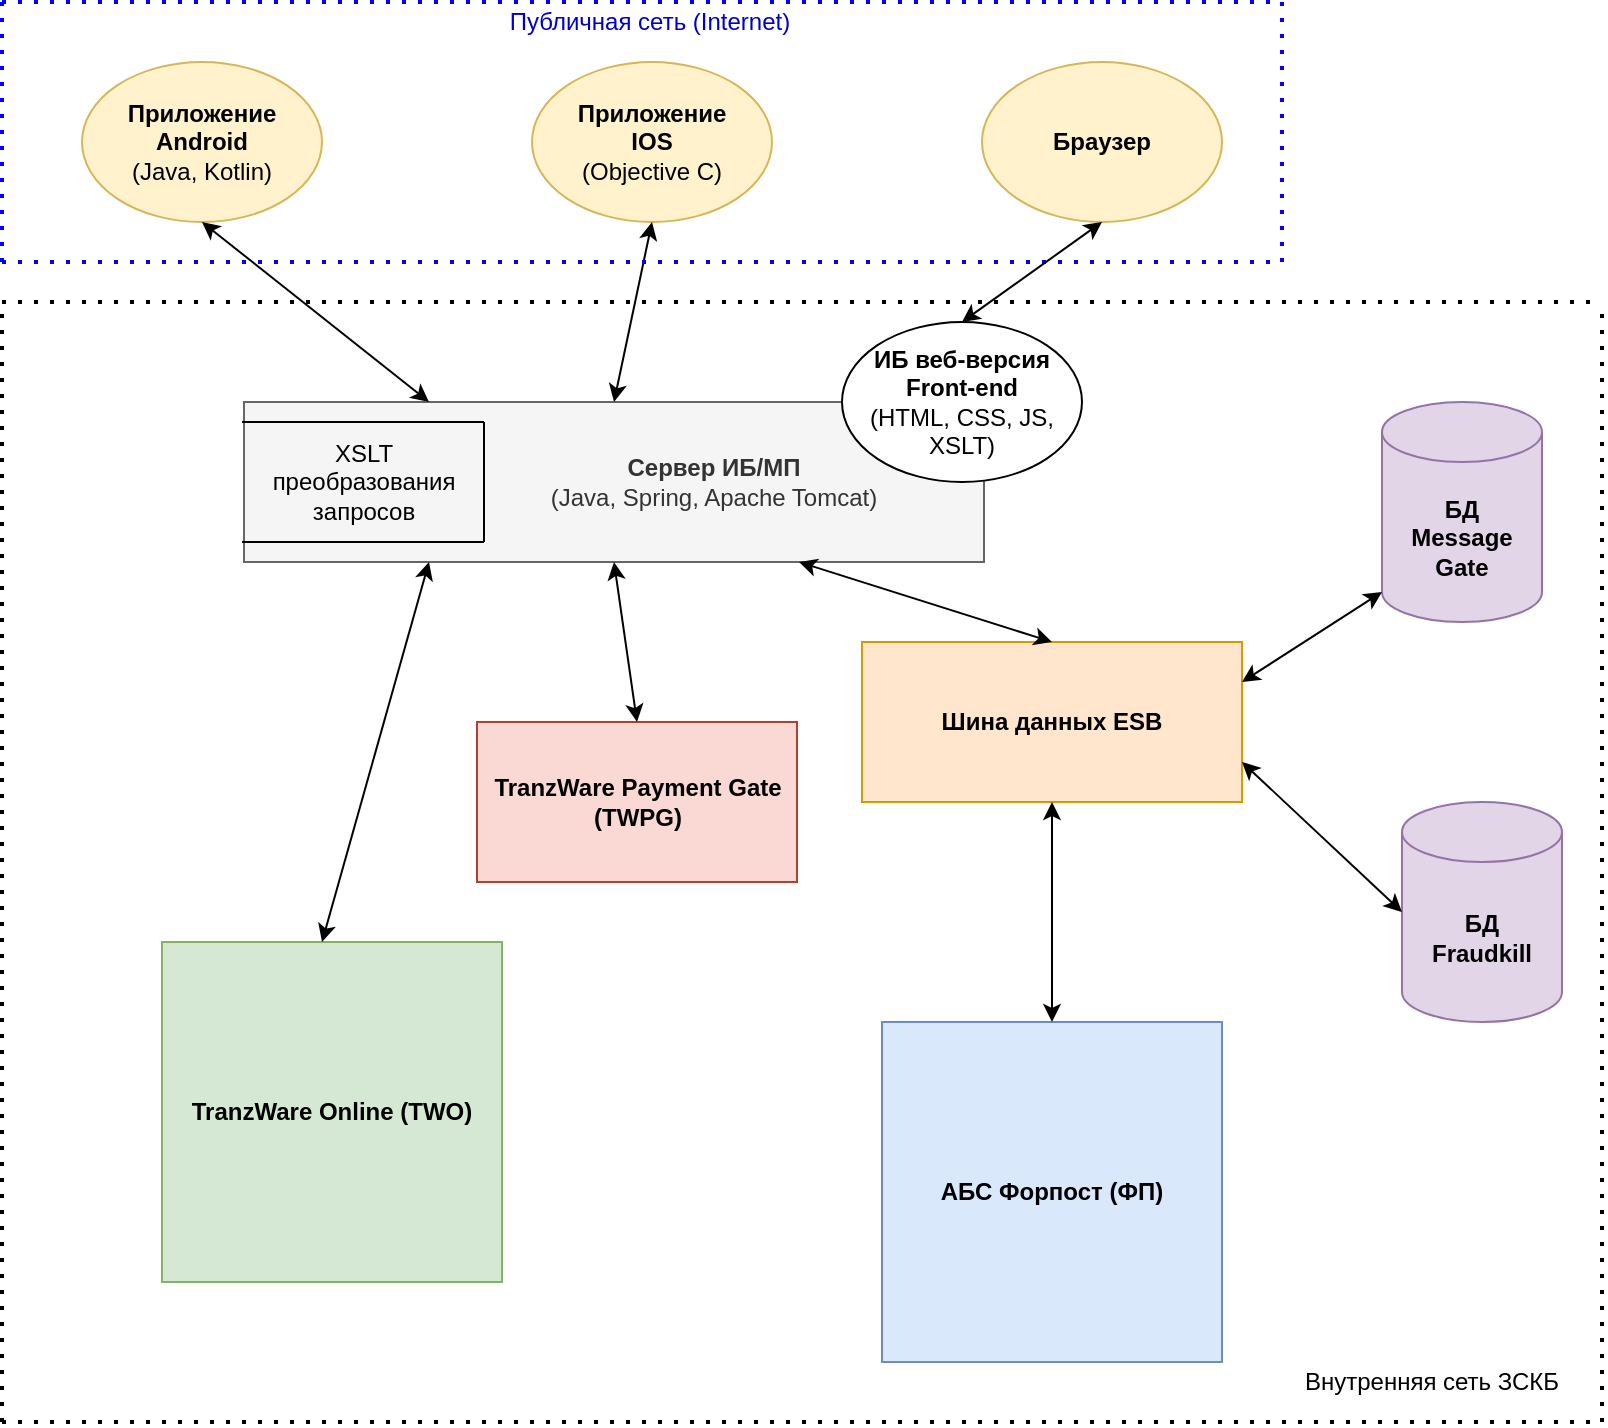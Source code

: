 <mxfile version="14.3.0" type="github">
  <diagram id="o-8jJQwRNSZP8_r5qZx2" name="Страница 1">
    <mxGraphModel dx="1038" dy="547" grid="1" gridSize="10" guides="1" tooltips="1" connect="1" arrows="1" fold="1" page="1" pageScale="1" pageWidth="850" pageHeight="1100" math="0" shadow="0">
      <root>
        <mxCell id="0" />
        <mxCell id="1" parent="0" />
        <mxCell id="HoSw1rWqRXUjWcolSCxQ-2" value="&lt;b&gt;Приложение&lt;br&gt;Android&lt;/b&gt;&lt;br&gt;(Java, Kotlin)" style="ellipse;whiteSpace=wrap;html=1;fillColor=#fff2cc;strokeColor=#d6b656;" parent="1" vertex="1">
          <mxGeometry x="80" y="40" width="120" height="80" as="geometry" />
        </mxCell>
        <mxCell id="HoSw1rWqRXUjWcolSCxQ-3" value="&lt;b&gt;Приложение&lt;br&gt;IOS&lt;/b&gt;&lt;br&gt;(Objective C)" style="ellipse;whiteSpace=wrap;html=1;fillColor=#fff2cc;strokeColor=#d6b656;" parent="1" vertex="1">
          <mxGeometry x="305" y="40" width="120" height="80" as="geometry" />
        </mxCell>
        <mxCell id="HoSw1rWqRXUjWcolSCxQ-6" value="&lt;b&gt;Сервер ИБ/МП&lt;/b&gt;&lt;br&gt;(Java, Spring, Apache Tomcat)" style="rounded=0;whiteSpace=wrap;html=1;align=center;spacingLeft=100;spacingBottom=0;fillColor=#f5f5f5;strokeColor=#666666;fontColor=#333333;" parent="1" vertex="1">
          <mxGeometry x="161" y="210" width="370" height="80" as="geometry" />
        </mxCell>
        <mxCell id="HoSw1rWqRXUjWcolSCxQ-7" value="" style="endArrow=none;html=1;" parent="1" edge="1">
          <mxGeometry width="50" height="50" relative="1" as="geometry">
            <mxPoint x="281" y="280" as="sourcePoint" />
            <mxPoint x="281" y="220" as="targetPoint" />
          </mxGeometry>
        </mxCell>
        <mxCell id="HoSw1rWqRXUjWcolSCxQ-8" value="XSLT преобразования запросов" style="text;html=1;strokeColor=none;fillColor=none;align=center;verticalAlign=middle;whiteSpace=wrap;rounded=0;" parent="1" vertex="1">
          <mxGeometry x="201" y="240" width="40" height="20" as="geometry" />
        </mxCell>
        <mxCell id="HoSw1rWqRXUjWcolSCxQ-4" value="&lt;b&gt;ИБ веб-версия Front-end&lt;/b&gt;&lt;br&gt;(HTML, CSS, JS, XSLT)" style="ellipse;whiteSpace=wrap;html=1;" parent="1" vertex="1">
          <mxGeometry x="460" y="170" width="120" height="80" as="geometry" />
        </mxCell>
        <mxCell id="HoSw1rWqRXUjWcolSCxQ-11" value="" style="endArrow=classic;startArrow=classic;html=1;exitX=0.25;exitY=0;exitDx=0;exitDy=0;" parent="1" source="HoSw1rWqRXUjWcolSCxQ-6" edge="1">
          <mxGeometry width="50" height="50" relative="1" as="geometry">
            <mxPoint x="90" y="170" as="sourcePoint" />
            <mxPoint x="140" y="120" as="targetPoint" />
          </mxGeometry>
        </mxCell>
        <mxCell id="HoSw1rWqRXUjWcolSCxQ-12" value="" style="endArrow=none;html=1;" parent="1" edge="1">
          <mxGeometry width="50" height="50" relative="1" as="geometry">
            <mxPoint x="160" y="280" as="sourcePoint" />
            <mxPoint x="281" y="280" as="targetPoint" />
          </mxGeometry>
        </mxCell>
        <mxCell id="HoSw1rWqRXUjWcolSCxQ-13" value="" style="endArrow=classic;startArrow=classic;html=1;exitX=0.5;exitY=0;exitDx=0;exitDy=0;entryX=0.5;entryY=1;entryDx=0;entryDy=0;" parent="1" source="HoSw1rWqRXUjWcolSCxQ-6" edge="1" target="HoSw1rWqRXUjWcolSCxQ-3">
          <mxGeometry width="50" height="50" relative="1" as="geometry">
            <mxPoint x="290" y="170" as="sourcePoint" />
            <mxPoint x="340" y="120" as="targetPoint" />
          </mxGeometry>
        </mxCell>
        <mxCell id="HoSw1rWqRXUjWcolSCxQ-14" value="&lt;b&gt;Шина данных ESB&lt;/b&gt;" style="rounded=0;whiteSpace=wrap;html=1;align=center;fillColor=#ffe6cc;strokeColor=#d79b00;" parent="1" vertex="1">
          <mxGeometry x="470" y="330" width="190" height="80" as="geometry" />
        </mxCell>
        <mxCell id="HoSw1rWqRXUjWcolSCxQ-15" value="&lt;b&gt;БД&lt;br&gt;Message Gate&lt;/b&gt;" style="shape=cylinder3;whiteSpace=wrap;html=1;boundedLbl=1;backgroundOutline=1;size=15;align=center;fillColor=#e1d5e7;strokeColor=#9673a6;" parent="1" vertex="1">
          <mxGeometry x="730" y="210" width="80" height="110" as="geometry" />
        </mxCell>
        <mxCell id="HoSw1rWqRXUjWcolSCxQ-17" value="&lt;b&gt;БД&lt;br&gt;Fraudkill&lt;/b&gt;" style="shape=cylinder3;whiteSpace=wrap;html=1;boundedLbl=1;backgroundOutline=1;size=15;align=center;fillColor=#e1d5e7;strokeColor=#9673a6;" parent="1" vertex="1">
          <mxGeometry x="740" y="410" width="80" height="110" as="geometry" />
        </mxCell>
        <mxCell id="HoSw1rWqRXUjWcolSCxQ-18" value="" style="endArrow=classic;startArrow=classic;html=1;entryX=0.75;entryY=1;entryDx=0;entryDy=0;exitX=0.5;exitY=0;exitDx=0;exitDy=0;" parent="1" source="HoSw1rWqRXUjWcolSCxQ-14" target="HoSw1rWqRXUjWcolSCxQ-6" edge="1">
          <mxGeometry width="50" height="50" relative="1" as="geometry">
            <mxPoint x="400" y="340" as="sourcePoint" />
            <mxPoint x="450" y="290" as="targetPoint" />
          </mxGeometry>
        </mxCell>
        <mxCell id="HoSw1rWqRXUjWcolSCxQ-19" value="" style="endArrow=classic;startArrow=classic;html=1;entryX=0;entryY=1;entryDx=0;entryDy=-15;entryPerimeter=0;exitX=1;exitY=0.25;exitDx=0;exitDy=0;" parent="1" source="HoSw1rWqRXUjWcolSCxQ-14" target="HoSw1rWqRXUjWcolSCxQ-15" edge="1">
          <mxGeometry width="50" height="50" relative="1" as="geometry">
            <mxPoint x="600" y="330" as="sourcePoint" />
            <mxPoint x="650" y="280" as="targetPoint" />
          </mxGeometry>
        </mxCell>
        <mxCell id="HoSw1rWqRXUjWcolSCxQ-20" value="" style="endArrow=classic;startArrow=classic;html=1;entryX=0;entryY=0.5;entryDx=0;entryDy=0;entryPerimeter=0;exitX=1;exitY=0.75;exitDx=0;exitDy=0;" parent="1" source="HoSw1rWqRXUjWcolSCxQ-14" target="HoSw1rWqRXUjWcolSCxQ-17" edge="1">
          <mxGeometry width="50" height="50" relative="1" as="geometry">
            <mxPoint x="662" y="400" as="sourcePoint" />
            <mxPoint x="740" y="350" as="targetPoint" />
          </mxGeometry>
        </mxCell>
        <mxCell id="HoSw1rWqRXUjWcolSCxQ-21" value="&lt;b&gt;АБС Форпост (ФП)&lt;/b&gt;" style="whiteSpace=wrap;html=1;aspect=fixed;align=center;fillColor=#dae8fc;strokeColor=#6c8ebf;" parent="1" vertex="1">
          <mxGeometry x="480" y="520" width="170" height="170" as="geometry" />
        </mxCell>
        <mxCell id="HoSw1rWqRXUjWcolSCxQ-22" value="&lt;b&gt;&lt;span style=&quot;color: rgba(0 , 0 , 0 , 0) ; font-family: monospace ; font-size: 0px&quot;&gt;%3CmxGraphModel%3E%3Croot%3E%3CmxCell%20id%3D%220%22%2F%3E%3CmxCell%20id%3D%221%22%20parent%3D%220%22%2F%3E%3CmxCell%20id%3D%222%22%20value%3D%22%D0%90%D0%91%D0%A1%20ForPost%22%20style%3D%22whiteSpace%3Dwrap%3Bhtml%3D1%3Baspect%3Dfixed%3Balign%3Dcenter%3B%22%20vertex%3D%221%22%20parent%3D%221%22%3E%3CmxGeometry%20x%3D%22560%22%20y%3D%22480%22%20width%3D%22170%22%20height%3D%22170%22%20as%3D%22geometry%22%2F%3E%3C%2FmxCell%3E%3C%2Froot%3E%3C%2FmxGraphModel%3E&lt;/span&gt;TranzWare Online (TWO)&lt;/b&gt;" style="whiteSpace=wrap;html=1;aspect=fixed;align=center;fillColor=#d5e8d4;strokeColor=#82b366;" parent="1" vertex="1">
          <mxGeometry x="120" y="480" width="170" height="170" as="geometry" />
        </mxCell>
        <mxCell id="HoSw1rWqRXUjWcolSCxQ-23" value="" style="endArrow=classic;startArrow=classic;html=1;entryX=0.25;entryY=1;entryDx=0;entryDy=0;" parent="1" target="HoSw1rWqRXUjWcolSCxQ-6" edge="1">
          <mxGeometry width="50" height="50" relative="1" as="geometry">
            <mxPoint x="200" y="480" as="sourcePoint" />
            <mxPoint x="250" y="430" as="targetPoint" />
          </mxGeometry>
        </mxCell>
        <mxCell id="HoSw1rWqRXUjWcolSCxQ-24" value="" style="endArrow=classic;startArrow=classic;html=1;entryX=0.5;entryY=1;entryDx=0;entryDy=0;exitX=0.5;exitY=0;exitDx=0;exitDy=0;" parent="1" source="HoSw1rWqRXUjWcolSCxQ-21" target="HoSw1rWqRXUjWcolSCxQ-14" edge="1">
          <mxGeometry width="50" height="50" relative="1" as="geometry">
            <mxPoint x="400" y="540" as="sourcePoint" />
            <mxPoint x="450" y="490" as="targetPoint" />
          </mxGeometry>
        </mxCell>
        <mxCell id="HoSw1rWqRXUjWcolSCxQ-25" value="" style="endArrow=none;dashed=1;html=1;dashPattern=1 3;strokeWidth=2;" parent="1" edge="1">
          <mxGeometry width="50" height="50" relative="1" as="geometry">
            <mxPoint x="440" y="160" as="sourcePoint" />
            <mxPoint x="840" y="160" as="targetPoint" />
            <Array as="points">
              <mxPoint x="640" y="160" />
            </Array>
          </mxGeometry>
        </mxCell>
        <mxCell id="HoSw1rWqRXUjWcolSCxQ-26" value="" style="endArrow=none;dashed=1;html=1;dashPattern=1 3;strokeWidth=2;" parent="1" edge="1">
          <mxGeometry width="50" height="50" relative="1" as="geometry">
            <mxPoint x="40" y="160" as="sourcePoint" />
            <mxPoint x="440" y="160" as="targetPoint" />
          </mxGeometry>
        </mxCell>
        <mxCell id="HoSw1rWqRXUjWcolSCxQ-27" value="" style="endArrow=none;dashed=1;html=1;dashPattern=1 3;strokeWidth=2;" parent="1" edge="1">
          <mxGeometry width="50" height="50" relative="1" as="geometry">
            <mxPoint x="840" y="720" as="sourcePoint" />
            <mxPoint x="840" y="160" as="targetPoint" />
          </mxGeometry>
        </mxCell>
        <mxCell id="HoSw1rWqRXUjWcolSCxQ-28" value="" style="endArrow=none;dashed=1;html=1;dashPattern=1 3;strokeWidth=2;" parent="1" edge="1">
          <mxGeometry width="50" height="50" relative="1" as="geometry">
            <mxPoint x="40" y="720" as="sourcePoint" />
            <mxPoint x="840" y="720" as="targetPoint" />
          </mxGeometry>
        </mxCell>
        <mxCell id="HoSw1rWqRXUjWcolSCxQ-29" value="" style="endArrow=none;dashed=1;html=1;dashPattern=1 3;strokeWidth=2;" parent="1" edge="1">
          <mxGeometry width="50" height="50" relative="1" as="geometry">
            <mxPoint x="40" y="720" as="sourcePoint" />
            <mxPoint x="40" y="160" as="targetPoint" />
          </mxGeometry>
        </mxCell>
        <mxCell id="HoSw1rWqRXUjWcolSCxQ-30" value="Внутренняя сеть ЗСКБ" style="text;html=1;strokeColor=none;fillColor=none;align=center;verticalAlign=middle;whiteSpace=wrap;rounded=0;" parent="1" vertex="1">
          <mxGeometry x="680" y="690" width="150" height="20" as="geometry" />
        </mxCell>
        <mxCell id="HoSw1rWqRXUjWcolSCxQ-31" value="Публичная сеть (Internet)" style="text;html=1;strokeColor=none;fillColor=none;align=center;verticalAlign=middle;whiteSpace=wrap;rounded=0;fontColor=#0000CC;" parent="1" vertex="1">
          <mxGeometry x="290" y="10" width="147.5" height="20" as="geometry" />
        </mxCell>
        <mxCell id="HoSw1rWqRXUjWcolSCxQ-33" value="" style="endArrow=none;dashed=1;html=1;dashPattern=1 3;strokeWidth=2;fontColor=#0000FF;labelBorderColor=#0000FF;fillColor=#dae8fc;strokeColor=#0000FF;" parent="1" edge="1">
          <mxGeometry width="50" height="50" relative="1" as="geometry">
            <mxPoint x="40" y="10" as="sourcePoint" />
            <mxPoint x="680" y="10" as="targetPoint" />
          </mxGeometry>
        </mxCell>
        <mxCell id="HoSw1rWqRXUjWcolSCxQ-34" value="" style="endArrow=none;dashed=1;html=1;dashPattern=1 3;strokeWidth=2;fontColor=#0000FF;labelBorderColor=#0000FF;fillColor=#dae8fc;strokeColor=#0000FF;" parent="1" edge="1">
          <mxGeometry width="50" height="50" relative="1" as="geometry">
            <mxPoint x="40" y="10" as="sourcePoint" />
            <mxPoint x="40" y="140" as="targetPoint" />
          </mxGeometry>
        </mxCell>
        <mxCell id="HoSw1rWqRXUjWcolSCxQ-35" value="" style="endArrow=none;dashed=1;html=1;dashPattern=1 3;strokeWidth=2;fontColor=#0000FF;labelBorderColor=#0000FF;fillColor=#dae8fc;strokeColor=#0000FF;" parent="1" edge="1">
          <mxGeometry width="50" height="50" relative="1" as="geometry">
            <mxPoint x="40" y="140" as="sourcePoint" />
            <mxPoint x="680" y="140" as="targetPoint" />
          </mxGeometry>
        </mxCell>
        <mxCell id="HoSw1rWqRXUjWcolSCxQ-36" value="" style="endArrow=none;dashed=1;html=1;dashPattern=1 3;strokeWidth=2;fontColor=#0000FF;labelBorderColor=#0000FF;fillColor=#dae8fc;strokeColor=#0000FF;" parent="1" edge="1">
          <mxGeometry width="50" height="50" relative="1" as="geometry">
            <mxPoint x="680" y="140" as="sourcePoint" />
            <mxPoint x="680" y="10" as="targetPoint" />
          </mxGeometry>
        </mxCell>
        <mxCell id="6mSAr2f7txD2He6gnJ2v-2" value="" style="endArrow=none;html=1;fontColor=#0000CC;" edge="1" parent="1">
          <mxGeometry width="50" height="50" relative="1" as="geometry">
            <mxPoint x="160" y="220" as="sourcePoint" />
            <mxPoint x="281" y="220" as="targetPoint" />
          </mxGeometry>
        </mxCell>
        <mxCell id="6mSAr2f7txD2He6gnJ2v-4" value="&lt;b&gt;Браузер&lt;/b&gt;" style="ellipse;whiteSpace=wrap;html=1;fillColor=#fff2cc;strokeColor=#d6b656;" vertex="1" parent="1">
          <mxGeometry x="530" y="40" width="120" height="80" as="geometry" />
        </mxCell>
        <mxCell id="6mSAr2f7txD2He6gnJ2v-5" value="" style="endArrow=classic;startArrow=classic;html=1;strokeColor=#000000;fontColor=#0000CC;entryX=0.5;entryY=1;entryDx=0;entryDy=0;exitX=0.5;exitY=0;exitDx=0;exitDy=0;" edge="1" parent="1" source="HoSw1rWqRXUjWcolSCxQ-4" target="6mSAr2f7txD2He6gnJ2v-4">
          <mxGeometry width="50" height="50" relative="1" as="geometry">
            <mxPoint x="400" y="210" as="sourcePoint" />
            <mxPoint x="450" y="160" as="targetPoint" />
          </mxGeometry>
        </mxCell>
        <mxCell id="6mSAr2f7txD2He6gnJ2v-6" value="&lt;font color=&quot;#000000&quot;&gt;&lt;b&gt;TranzWare Payment Gate (TWPG)&lt;/b&gt;&lt;/font&gt;" style="rounded=0;whiteSpace=wrap;html=1;align=center;fillColor=#fad9d5;strokeColor=#ae4132;" vertex="1" parent="1">
          <mxGeometry x="277.5" y="370" width="160" height="80" as="geometry" />
        </mxCell>
        <mxCell id="6mSAr2f7txD2He6gnJ2v-8" value="" style="endArrow=classic;startArrow=classic;html=1;strokeColor=#000000;fontColor=#0000CC;entryX=0.5;entryY=1;entryDx=0;entryDy=0;exitX=0.5;exitY=0;exitDx=0;exitDy=0;" edge="1" parent="1" source="6mSAr2f7txD2He6gnJ2v-6" target="HoSw1rWqRXUjWcolSCxQ-6">
          <mxGeometry width="50" height="50" relative="1" as="geometry">
            <mxPoint x="400" y="430" as="sourcePoint" />
            <mxPoint x="450" y="380" as="targetPoint" />
          </mxGeometry>
        </mxCell>
      </root>
    </mxGraphModel>
  </diagram>
</mxfile>

